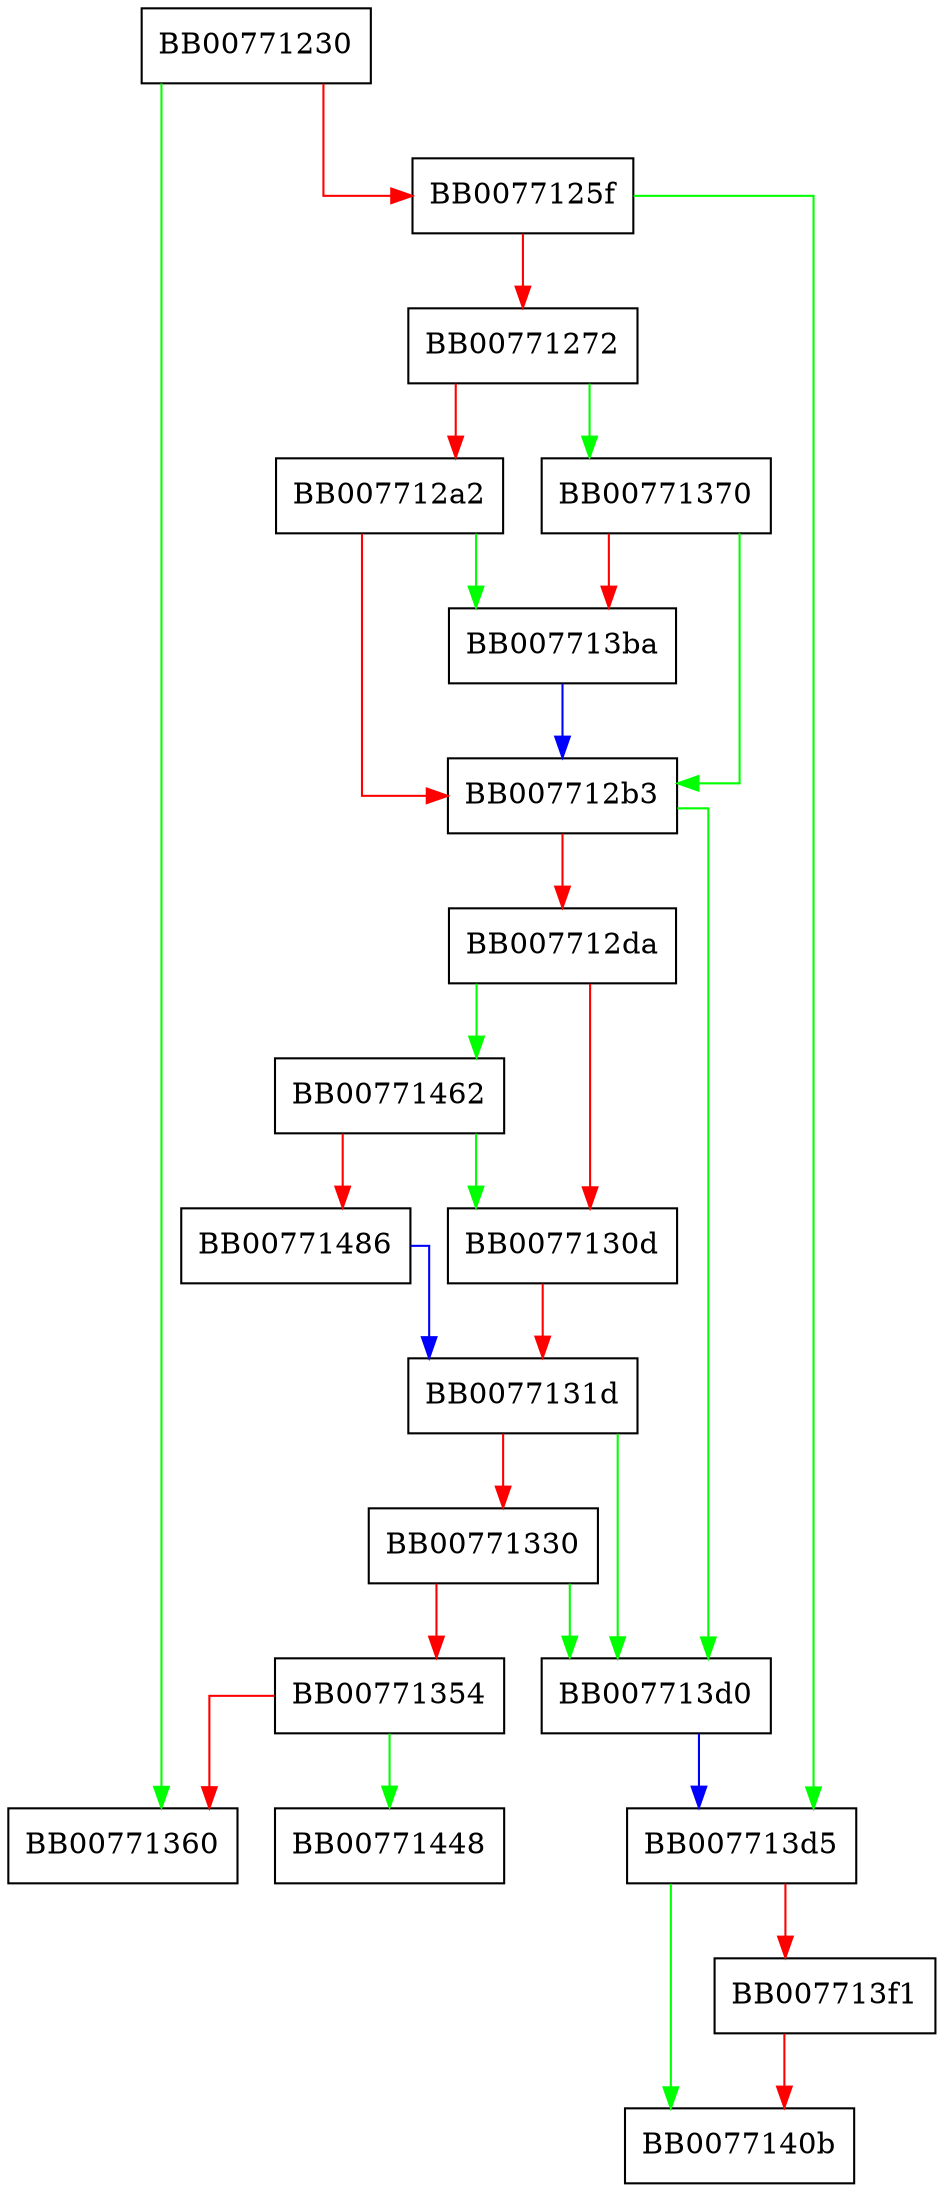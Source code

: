 digraph ossl_ht_new {
  node [shape="box"];
  graph [splines=ortho];
  BB00771230 -> BB00771360 [color="green"];
  BB00771230 -> BB0077125f [color="red"];
  BB0077125f -> BB007713d5 [color="green"];
  BB0077125f -> BB00771272 [color="red"];
  BB00771272 -> BB00771370 [color="green"];
  BB00771272 -> BB007712a2 [color="red"];
  BB007712a2 -> BB007713ba [color="green"];
  BB007712a2 -> BB007712b3 [color="red"];
  BB007712b3 -> BB007713d0 [color="green"];
  BB007712b3 -> BB007712da [color="red"];
  BB007712da -> BB00771462 [color="green"];
  BB007712da -> BB0077130d [color="red"];
  BB0077130d -> BB0077131d [color="red"];
  BB0077131d -> BB007713d0 [color="green"];
  BB0077131d -> BB00771330 [color="red"];
  BB00771330 -> BB007713d0 [color="green"];
  BB00771330 -> BB00771354 [color="red"];
  BB00771354 -> BB00771448 [color="green"];
  BB00771354 -> BB00771360 [color="red"];
  BB00771370 -> BB007712b3 [color="green"];
  BB00771370 -> BB007713ba [color="red"];
  BB007713ba -> BB007712b3 [color="blue"];
  BB007713d0 -> BB007713d5 [color="blue"];
  BB007713d5 -> BB0077140b [color="green"];
  BB007713d5 -> BB007713f1 [color="red"];
  BB007713f1 -> BB0077140b [color="red"];
  BB00771462 -> BB0077130d [color="green"];
  BB00771462 -> BB00771486 [color="red"];
  BB00771486 -> BB0077131d [color="blue"];
}